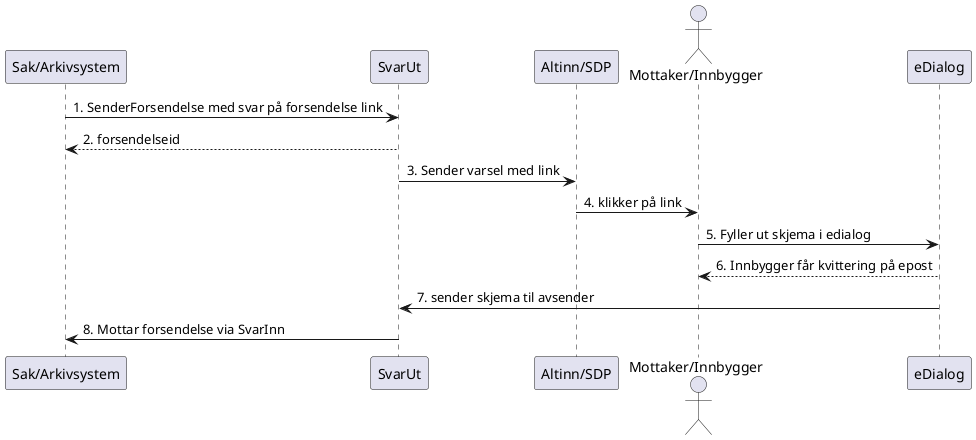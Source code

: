 @startuml
participant SAK as "Sak/Arkivsystem"
participant SvarUt
participant SDP as "Altinn/SDP"
actor innbygger as "Mottaker/Innbygger"
participant eDialog
SAK -> SvarUt : 1. SenderForsendelse med svar på forsendelse link
SvarUt --> SAK : 2. forsendelseid
SvarUt -> SDP : 3. Sender varsel med link
SDP -> innbygger: 4. klikker på link
innbygger -> eDialog : 5. Fyller ut skjema i edialog
eDialog --> innbygger : 6. Innbygger får kvittering på epost
SvarUt <- eDialog : 7. sender skjema til avsender
SAK <- SvarUt : 8. Mottar forsendelse via SvarInn
@enduml